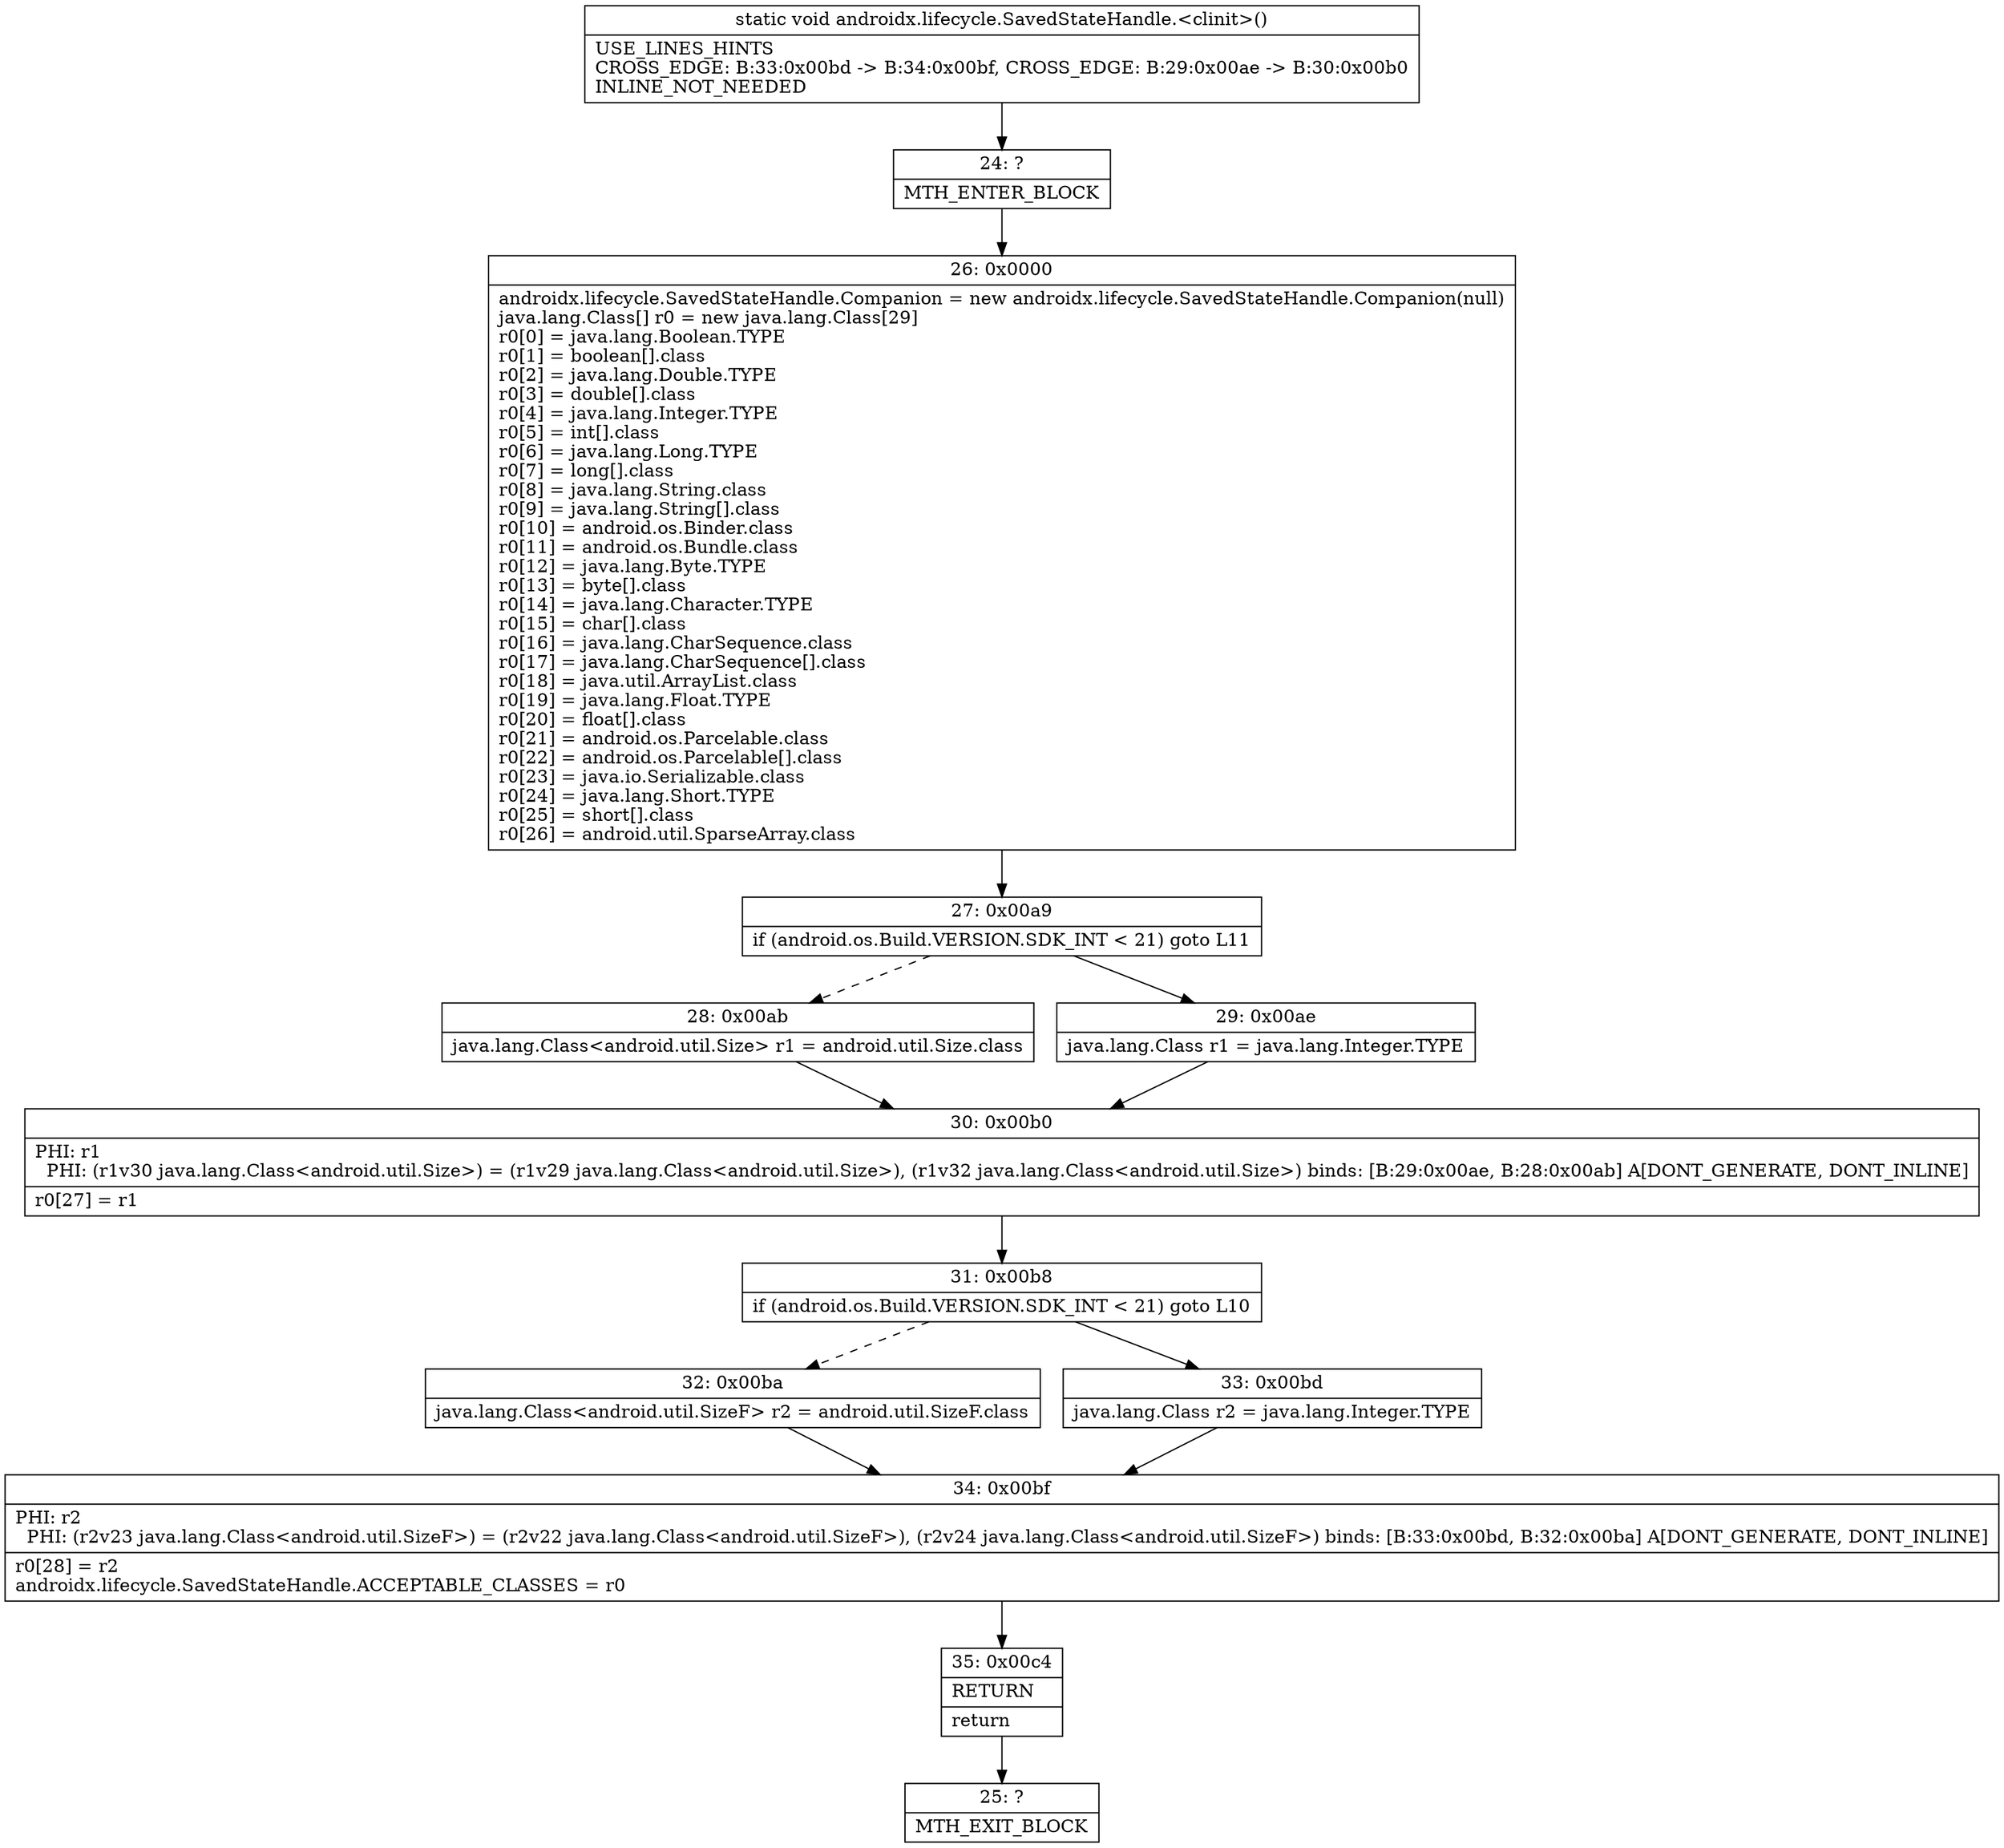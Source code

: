 digraph "CFG forandroidx.lifecycle.SavedStateHandle.\<clinit\>()V" {
Node_24 [shape=record,label="{24\:\ ?|MTH_ENTER_BLOCK\l}"];
Node_26 [shape=record,label="{26\:\ 0x0000|androidx.lifecycle.SavedStateHandle.Companion = new androidx.lifecycle.SavedStateHandle.Companion(null)\ljava.lang.Class[] r0 = new java.lang.Class[29]\lr0[0] = java.lang.Boolean.TYPE\lr0[1] = boolean[].class\lr0[2] = java.lang.Double.TYPE\lr0[3] = double[].class\lr0[4] = java.lang.Integer.TYPE\lr0[5] = int[].class\lr0[6] = java.lang.Long.TYPE\lr0[7] = long[].class\lr0[8] = java.lang.String.class\lr0[9] = java.lang.String[].class\lr0[10] = android.os.Binder.class\lr0[11] = android.os.Bundle.class\lr0[12] = java.lang.Byte.TYPE\lr0[13] = byte[].class\lr0[14] = java.lang.Character.TYPE\lr0[15] = char[].class\lr0[16] = java.lang.CharSequence.class\lr0[17] = java.lang.CharSequence[].class\lr0[18] = java.util.ArrayList.class\lr0[19] = java.lang.Float.TYPE\lr0[20] = float[].class\lr0[21] = android.os.Parcelable.class\lr0[22] = android.os.Parcelable[].class\lr0[23] = java.io.Serializable.class\lr0[24] = java.lang.Short.TYPE\lr0[25] = short[].class\lr0[26] = android.util.SparseArray.class\l}"];
Node_27 [shape=record,label="{27\:\ 0x00a9|if (android.os.Build.VERSION.SDK_INT \< 21) goto L11\l}"];
Node_28 [shape=record,label="{28\:\ 0x00ab|java.lang.Class\<android.util.Size\> r1 = android.util.Size.class\l}"];
Node_30 [shape=record,label="{30\:\ 0x00b0|PHI: r1 \l  PHI: (r1v30 java.lang.Class\<android.util.Size\>) = (r1v29 java.lang.Class\<android.util.Size\>), (r1v32 java.lang.Class\<android.util.Size\>) binds: [B:29:0x00ae, B:28:0x00ab] A[DONT_GENERATE, DONT_INLINE]\l|r0[27] = r1\l}"];
Node_31 [shape=record,label="{31\:\ 0x00b8|if (android.os.Build.VERSION.SDK_INT \< 21) goto L10\l}"];
Node_32 [shape=record,label="{32\:\ 0x00ba|java.lang.Class\<android.util.SizeF\> r2 = android.util.SizeF.class\l}"];
Node_34 [shape=record,label="{34\:\ 0x00bf|PHI: r2 \l  PHI: (r2v23 java.lang.Class\<android.util.SizeF\>) = (r2v22 java.lang.Class\<android.util.SizeF\>), (r2v24 java.lang.Class\<android.util.SizeF\>) binds: [B:33:0x00bd, B:32:0x00ba] A[DONT_GENERATE, DONT_INLINE]\l|r0[28] = r2\landroidx.lifecycle.SavedStateHandle.ACCEPTABLE_CLASSES = r0\l}"];
Node_35 [shape=record,label="{35\:\ 0x00c4|RETURN\l|return\l}"];
Node_25 [shape=record,label="{25\:\ ?|MTH_EXIT_BLOCK\l}"];
Node_33 [shape=record,label="{33\:\ 0x00bd|java.lang.Class r2 = java.lang.Integer.TYPE\l}"];
Node_29 [shape=record,label="{29\:\ 0x00ae|java.lang.Class r1 = java.lang.Integer.TYPE\l}"];
MethodNode[shape=record,label="{static void androidx.lifecycle.SavedStateHandle.\<clinit\>()  | USE_LINES_HINTS\lCROSS_EDGE: B:33:0x00bd \-\> B:34:0x00bf, CROSS_EDGE: B:29:0x00ae \-\> B:30:0x00b0\lINLINE_NOT_NEEDED\l}"];
MethodNode -> Node_24;Node_24 -> Node_26;
Node_26 -> Node_27;
Node_27 -> Node_28[style=dashed];
Node_27 -> Node_29;
Node_28 -> Node_30;
Node_30 -> Node_31;
Node_31 -> Node_32[style=dashed];
Node_31 -> Node_33;
Node_32 -> Node_34;
Node_34 -> Node_35;
Node_35 -> Node_25;
Node_33 -> Node_34;
Node_29 -> Node_30;
}

